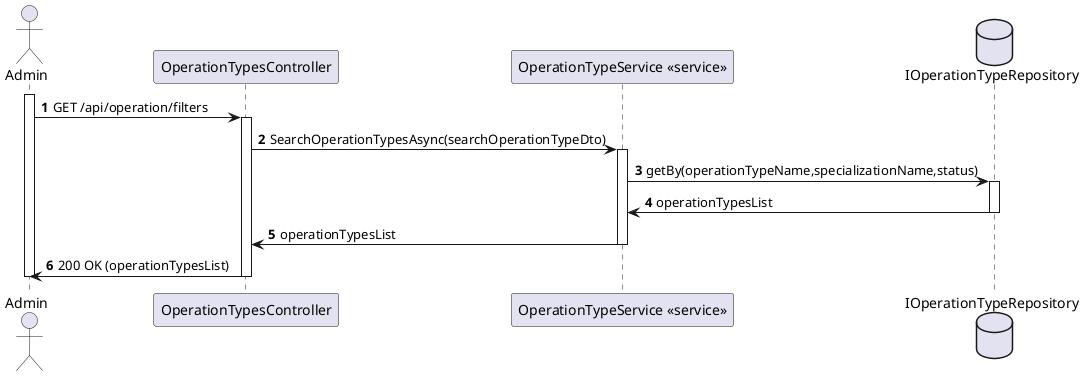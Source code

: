 @startuml 
autonumber
actor Admin as "Admin"
participant CTRL as "OperationTypesController"
participant SERVICE as "OperationTypeService <<service>>"

database IOperationTypeRepository as "IOperationTypeRepository"



activate Admin

Admin -> CTRL : GET /api/operation/filters
activate CTRL

CTRL -> SERVICE : SearchOperationTypesAsync(searchOperationTypeDto)
activate SERVICE

SERVICE -> IOperationTypeRepository : getBy(operationTypeName,specializationName,status)
activate IOperationTypeRepository
IOperationTypeRepository -> SERVICE : operationTypesList 
deactivate IOperationTypeRepository


SERVICE -> CTRL : operationTypesList

deactivate SERVICE 

CTRL -> Admin : 200 OK (operationTypesList)

deactivate CTRL 

deactivate Admin
@enduml